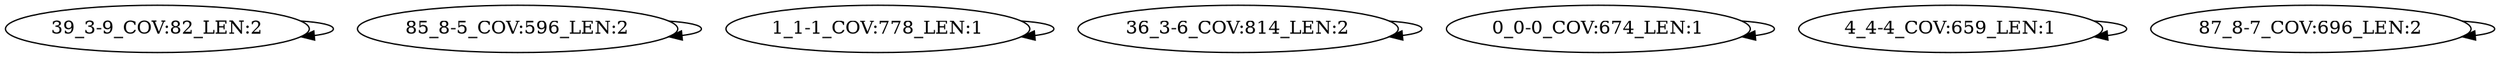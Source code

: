 digraph G {
    "39_3-9_COV:82_LEN:2" -> "39_3-9_COV:82_LEN:2";
    "85_8-5_COV:596_LEN:2" -> "85_8-5_COV:596_LEN:2";
    "1_1-1_COV:778_LEN:1" -> "1_1-1_COV:778_LEN:1";
    "36_3-6_COV:814_LEN:2" -> "36_3-6_COV:814_LEN:2";
    "0_0-0_COV:674_LEN:1" -> "0_0-0_COV:674_LEN:1";
    "4_4-4_COV:659_LEN:1" -> "4_4-4_COV:659_LEN:1";
    "87_8-7_COV:696_LEN:2" -> "87_8-7_COV:696_LEN:2";
}
